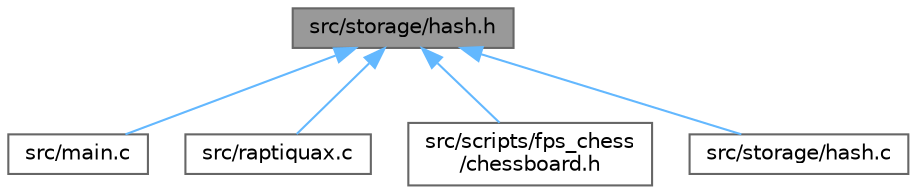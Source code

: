 digraph "src/storage/hash.h"
{
 // LATEX_PDF_SIZE
  bgcolor="transparent";
  edge [fontname=Helvetica,fontsize=10,labelfontname=Helvetica,labelfontsize=10];
  node [fontname=Helvetica,fontsize=10,shape=box,height=0.2,width=0.4];
  Node1 [id="Node000001",label="src/storage/hash.h",height=0.2,width=0.4,color="gray40", fillcolor="grey60", style="filled", fontcolor="black",tooltip="Header file for a simple hash table implementation."];
  Node1 -> Node2 [id="edge1_Node000001_Node000002",dir="back",color="steelblue1",style="solid",tooltip=" "];
  Node2 [id="Node000002",label="src/main.c",height=0.2,width=0.4,color="grey40", fillcolor="white", style="filled",URL="$main_8c.html",tooltip=" "];
  Node1 -> Node3 [id="edge2_Node000001_Node000003",dir="back",color="steelblue1",style="solid",tooltip=" "];
  Node3 [id="Node000003",label="src/raptiquax.c",height=0.2,width=0.4,color="grey40", fillcolor="white", style="filled",URL="$raptiquax_8c.html",tooltip=" "];
  Node1 -> Node4 [id="edge3_Node000001_Node000004",dir="back",color="steelblue1",style="solid",tooltip=" "];
  Node4 [id="Node000004",label="src/scripts/fps_chess\l/chessboard.h",height=0.2,width=0.4,color="grey40", fillcolor="white", style="filled",URL="$chessboard_8h.html",tooltip=" "];
  Node1 -> Node5 [id="edge4_Node000001_Node000005",dir="back",color="steelblue1",style="solid",tooltip=" "];
  Node5 [id="Node000005",label="src/storage/hash.c",height=0.2,width=0.4,color="grey40", fillcolor="white", style="filled",URL="$hash_8c.html",tooltip=" "];
}
